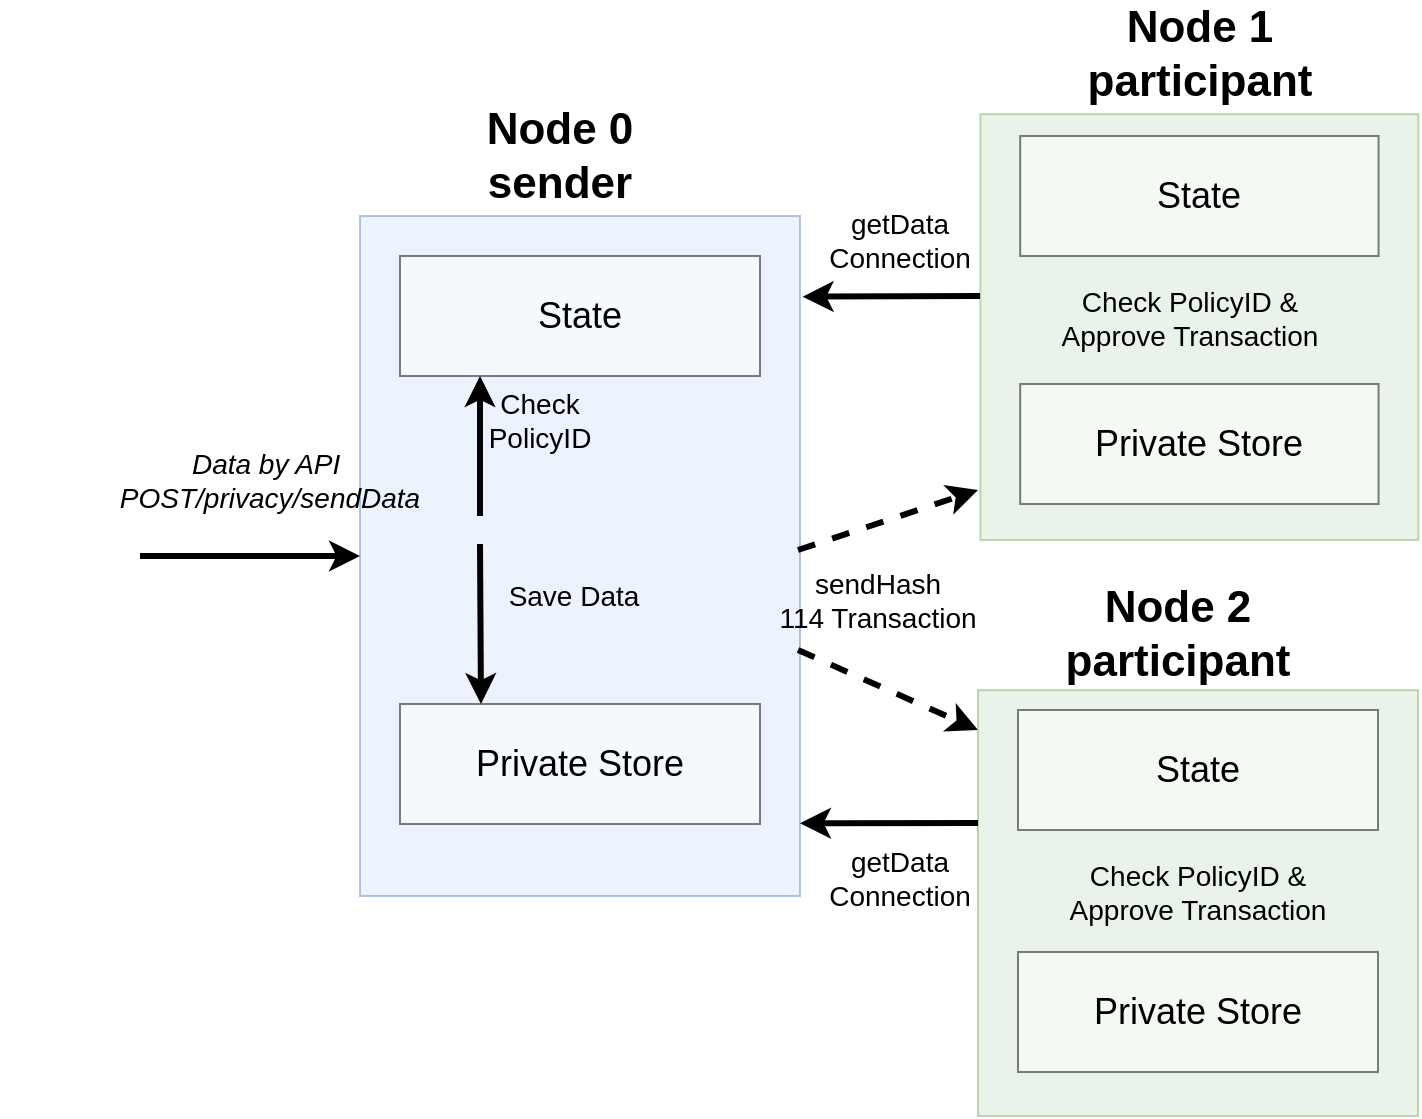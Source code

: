 <mxfile version="10.6.7" type="device"><diagram id="T0T_mfM5SWzc42IPl-W8" name="Page-1"><mxGraphModel dx="2622" dy="842" grid="0" gridSize="10" guides="1" tooltips="1" connect="1" arrows="1" fold="1" page="1" pageScale="1" pageWidth="1100" pageHeight="850" math="0" shadow="0"><root><mxCell id="0"/><mxCell id="1" parent="0"/><mxCell id="GNZOb5nCCR7zqY14Ht7j-54" value="" style="group" parent="1" vertex="1" connectable="0"><mxGeometry x="38" y="141" width="639.182" height="549" as="geometry"/></mxCell><mxCell id="GNZOb5nCCR7zqY14Ht7j-6" value="" style="group" parent="GNZOb5nCCR7zqY14Ht7j-54" vertex="1" connectable="0"><mxGeometry x="110" y="59" width="220" height="380" as="geometry"/></mxCell><mxCell id="GNZOb5nCCR7zqY14Ht7j-2" value="" style="rounded=0;whiteSpace=wrap;html=1;fillColor=#dae8fc;strokeColor=#6c8ebf;gradientColor=none;opacity=50;" parent="GNZOb5nCCR7zqY14Ht7j-6" vertex="1"><mxGeometry y="40" width="220" height="340" as="geometry"/></mxCell><mxCell id="GNZOb5nCCR7zqY14Ht7j-4" value="Node 0&lt;br&gt;sender&lt;br&gt;" style="text;html=1;strokeColor=none;fillColor=none;align=center;verticalAlign=middle;whiteSpace=wrap;rounded=0;opacity=50;fontSize=22;fontStyle=1" parent="GNZOb5nCCR7zqY14Ht7j-6" vertex="1"><mxGeometry x="50" width="100" height="20" as="geometry"/></mxCell><mxCell id="GNZOb5nCCR7zqY14Ht7j-13" value="State" style="rounded=0;whiteSpace=wrap;html=1;gradientColor=none;fontSize=18;opacity=50;" parent="GNZOb5nCCR7zqY14Ht7j-6" vertex="1"><mxGeometry x="20" y="60" width="180" height="60" as="geometry"/></mxCell><mxCell id="GNZOb5nCCR7zqY14Ht7j-14" value="Private Store" style="rounded=0;whiteSpace=wrap;html=1;gradientColor=none;fontSize=18;opacity=50;" parent="GNZOb5nCCR7zqY14Ht7j-6" vertex="1"><mxGeometry x="20" y="284" width="180" height="60" as="geometry"/></mxCell><mxCell id="GNZOb5nCCR7zqY14Ht7j-12" value="Data by API&amp;nbsp;&lt;br style=&quot;font-size: 14px;&quot;&gt;&lt;span style=&quot;font-size: 14px;&quot;&gt;POST&lt;/span&gt;&lt;span style=&quot;font-size: 14px;&quot;&gt;/privacy/sendData&lt;/span&gt;&lt;br style=&quot;font-size: 14px;&quot;&gt;" style="text;html=1;strokeColor=none;fillColor=none;align=center;verticalAlign=middle;whiteSpace=wrap;rounded=0;fontSize=14;opacity=50;fontStyle=2" parent="GNZOb5nCCR7zqY14Ht7j-6" vertex="1"><mxGeometry x="-180" y="142" width="270" height="60" as="geometry"/></mxCell><mxCell id="GNZOb5nCCR7zqY14Ht7j-32" value="" style="endArrow=classic;html=1;strokeWidth=3;fontSize=14;" parent="GNZOb5nCCR7zqY14Ht7j-6" edge="1"><mxGeometry width="50" height="50" relative="1" as="geometry"><mxPoint x="60" y="190" as="sourcePoint"/><mxPoint x="60" y="120" as="targetPoint"/></mxGeometry></mxCell><mxCell id="GNZOb5nCCR7zqY14Ht7j-33" value="Check PolicyID" style="text;html=1;strokeColor=none;fillColor=none;align=center;verticalAlign=middle;whiteSpace=wrap;rounded=0;fontSize=14;opacity=50;" parent="GNZOb5nCCR7zqY14Ht7j-6" vertex="1"><mxGeometry x="70" y="132" width="40" height="20" as="geometry"/></mxCell><mxCell id="GNZOb5nCCR7zqY14Ht7j-35" value="" style="endArrow=classic;html=1;strokeWidth=3;fontSize=14;" parent="GNZOb5nCCR7zqY14Ht7j-6" edge="1"><mxGeometry width="50" height="50" relative="1" as="geometry"><mxPoint x="60" y="204" as="sourcePoint"/><mxPoint x="60.5" y="284" as="targetPoint"/></mxGeometry></mxCell><mxCell id="GNZOb5nCCR7zqY14Ht7j-36" value="Save Data" style="text;html=1;strokeColor=none;fillColor=none;align=center;verticalAlign=middle;whiteSpace=wrap;rounded=0;fontSize=14;opacity=50;" parent="GNZOb5nCCR7zqY14Ht7j-6" vertex="1"><mxGeometry x="42" y="210" width="130" height="40" as="geometry"/></mxCell><mxCell id="GNZOb5nCCR7zqY14Ht7j-11" value="" style="endArrow=classic;html=1;fontSize=22;entryX=0;entryY=0.5;entryDx=0;entryDy=0;strokeWidth=3;" parent="GNZOb5nCCR7zqY14Ht7j-54" target="GNZOb5nCCR7zqY14Ht7j-2" edge="1"><mxGeometry width="50" height="50" relative="1" as="geometry"><mxPoint y="269" as="sourcePoint"/><mxPoint x="80" y="244" as="targetPoint"/></mxGeometry></mxCell><mxCell id="GNZOb5nCCR7zqY14Ht7j-46" value="" style="group" parent="GNZOb5nCCR7zqY14Ht7j-54" vertex="1" connectable="0"><mxGeometry x="279" y="236" width="180" height="120" as="geometry"/></mxCell><mxCell id="GNZOb5nCCR7zqY14Ht7j-42" value="sendHash&lt;br style=&quot;font-size: 14px&quot;&gt;114 Transaction&lt;br style=&quot;font-size: 14px&quot;&gt;" style="text;html=1;strokeColor=none;fillColor=none;align=center;verticalAlign=middle;whiteSpace=wrap;rounded=0;fontSize=14;opacity=50;" parent="GNZOb5nCCR7zqY14Ht7j-46" vertex="1"><mxGeometry y="40.5" width="180" height="28" as="geometry"/></mxCell><mxCell id="GNZOb5nCCR7zqY14Ht7j-45" value="" style="group" parent="GNZOb5nCCR7zqY14Ht7j-46" vertex="1" connectable="0"><mxGeometry x="50" width="90" height="120" as="geometry"/></mxCell><mxCell id="GNZOb5nCCR7zqY14Ht7j-43" value="" style="endArrow=classic;html=1;strokeWidth=3;fontSize=14;dashed=1;" parent="GNZOb5nCCR7zqY14Ht7j-45" edge="1"><mxGeometry width="50" height="50" relative="1" as="geometry"><mxPoint y="30" as="sourcePoint"/><mxPoint x="90" as="targetPoint"/></mxGeometry></mxCell><mxCell id="GNZOb5nCCR7zqY14Ht7j-44" value="" style="endArrow=classic;html=1;strokeWidth=3;fontSize=14;dashed=1;" parent="GNZOb5nCCR7zqY14Ht7j-45" edge="1"><mxGeometry width="50" height="50" relative="1" as="geometry"><mxPoint y="80" as="sourcePoint"/><mxPoint x="90" y="120" as="targetPoint"/></mxGeometry></mxCell><mxCell id="GNZOb5nCCR7zqY14Ht7j-30" value="" style="group" parent="GNZOb5nCCR7zqY14Ht7j-54" vertex="1" connectable="0"><mxGeometry x="420.182" width="219" height="261" as="geometry"/></mxCell><mxCell id="GNZOb5nCCR7zqY14Ht7j-3" value="" style="rounded=0;whiteSpace=wrap;html=1;opacity=50;fillColor=#d5e8d4;strokeColor=#82b366;" parent="GNZOb5nCCR7zqY14Ht7j-30" vertex="1"><mxGeometry y="48.053" width="219" height="212.947" as="geometry"/></mxCell><mxCell id="GNZOb5nCCR7zqY14Ht7j-5" value="Node 1&lt;br&gt;participant&lt;br&gt;" style="text;html=1;strokeColor=none;fillColor=none;align=center;verticalAlign=middle;whiteSpace=wrap;rounded=0;opacity=50;fontSize=22;fontStyle=1" parent="GNZOb5nCCR7zqY14Ht7j-30" vertex="1"><mxGeometry x="69.682" width="79.636" height="36" as="geometry"/></mxCell><mxCell id="GNZOb5nCCR7zqY14Ht7j-15" value="State" style="rounded=0;whiteSpace=wrap;html=1;gradientColor=none;fontSize=18;opacity=50;" parent="GNZOb5nCCR7zqY14Ht7j-30" vertex="1"><mxGeometry x="19.909" y="59" width="179.182" height="60" as="geometry"/></mxCell><mxCell id="GNZOb5nCCR7zqY14Ht7j-16" value="Private Store" style="rounded=0;whiteSpace=wrap;html=1;gradientColor=none;fontSize=18;opacity=50;" parent="GNZOb5nCCR7zqY14Ht7j-30" vertex="1"><mxGeometry x="19.909" y="183" width="179.182" height="60" as="geometry"/></mxCell><mxCell id="GNZOb5nCCR7zqY14Ht7j-47" value="Check PolicyID &amp;amp;&lt;br&gt;Approve Transaction&lt;br&gt;" style="text;html=1;strokeColor=none;fillColor=none;align=center;verticalAlign=middle;whiteSpace=wrap;rounded=0;fontSize=14;opacity=50;" parent="GNZOb5nCCR7zqY14Ht7j-30" vertex="1"><mxGeometry x="20" y="129" width="170" height="41" as="geometry"/></mxCell><mxCell id="GNZOb5nCCR7zqY14Ht7j-52" value="getData&lt;br&gt;Connection&lt;br&gt;" style="text;html=1;strokeColor=none;fillColor=none;align=center;verticalAlign=middle;whiteSpace=wrap;rounded=0;fontSize=14;opacity=50;" parent="GNZOb5nCCR7zqY14Ht7j-30" vertex="1"><mxGeometry x="-110.182" y="90.5" width="140" height="40" as="geometry"/></mxCell><mxCell id="GNZOb5nCCR7zqY14Ht7j-8" value="" style="group" parent="GNZOb5nCCR7zqY14Ht7j-54" vertex="1" connectable="0"><mxGeometry x="419" y="311" width="220" height="238" as="geometry"/></mxCell><mxCell id="GNZOb5nCCR7zqY14Ht7j-9" value="" style="rounded=0;whiteSpace=wrap;html=1;opacity=50;fillColor=#d5e8d4;strokeColor=#82b366;" parent="GNZOb5nCCR7zqY14Ht7j-8" vertex="1"><mxGeometry y="25.053" width="220" height="212.947" as="geometry"/></mxCell><mxCell id="GNZOb5nCCR7zqY14Ht7j-10" value="Node 2&lt;br&gt;participant&lt;br&gt;" style="text;html=1;strokeColor=none;fillColor=none;align=center;verticalAlign=middle;whiteSpace=wrap;rounded=0;opacity=50;fontSize=22;fontStyle=1" parent="GNZOb5nCCR7zqY14Ht7j-8" vertex="1"><mxGeometry x="50" y="-20" width="100" height="33" as="geometry"/></mxCell><mxCell id="GNZOb5nCCR7zqY14Ht7j-17" value="State" style="rounded=0;whiteSpace=wrap;html=1;gradientColor=none;fontSize=18;opacity=50;" parent="GNZOb5nCCR7zqY14Ht7j-8" vertex="1"><mxGeometry x="20" y="35" width="180" height="60" as="geometry"/></mxCell><mxCell id="GNZOb5nCCR7zqY14Ht7j-18" value="Private Store" style="rounded=0;whiteSpace=wrap;html=1;gradientColor=none;fontSize=18;opacity=50;" parent="GNZOb5nCCR7zqY14Ht7j-8" vertex="1"><mxGeometry x="20" y="156" width="180" height="60" as="geometry"/></mxCell><mxCell id="GNZOb5nCCR7zqY14Ht7j-48" value="Check PolicyID &amp;amp;&lt;br&gt;Approve Transaction&lt;br&gt;" style="text;html=1;strokeColor=none;fillColor=none;align=center;verticalAlign=middle;whiteSpace=wrap;rounded=0;fontSize=14;opacity=50;" parent="GNZOb5nCCR7zqY14Ht7j-8" vertex="1"><mxGeometry x="25.182" y="105" width="170" height="41" as="geometry"/></mxCell><mxCell id="GNZOb5nCCR7zqY14Ht7j-51" value="getData&lt;br&gt;Connection&lt;br&gt;" style="text;html=1;strokeColor=none;fillColor=none;align=center;verticalAlign=middle;whiteSpace=wrap;rounded=0;fontSize=14;opacity=50;" parent="GNZOb5nCCR7zqY14Ht7j-8" vertex="1"><mxGeometry x="-109" y="99" width="140" height="40" as="geometry"/></mxCell><mxCell id="GNZOb5nCCR7zqY14Ht7j-49" value="" style="endArrow=classic;html=1;strokeWidth=3;fontSize=14;entryX=1;entryY=0.893;entryDx=0;entryDy=0;entryPerimeter=0;" parent="GNZOb5nCCR7zqY14Ht7j-54" target="GNZOb5nCCR7zqY14Ht7j-2" edge="1"><mxGeometry width="50" height="50" relative="1" as="geometry"><mxPoint x="419" y="402.5" as="sourcePoint"/><mxPoint x="356" y="402.5" as="targetPoint"/></mxGeometry></mxCell><mxCell id="GNZOb5nCCR7zqY14Ht7j-50" value="" style="endArrow=classic;html=1;strokeWidth=3;fontSize=14;entryX=1;entryY=0.893;entryDx=0;entryDy=0;entryPerimeter=0;" parent="GNZOb5nCCR7zqY14Ht7j-54" edge="1"><mxGeometry width="50" height="50" relative="1" as="geometry"><mxPoint x="420" y="139" as="sourcePoint"/><mxPoint x="331.333" y="139.333" as="targetPoint"/></mxGeometry></mxCell></root></mxGraphModel></diagram></mxfile>